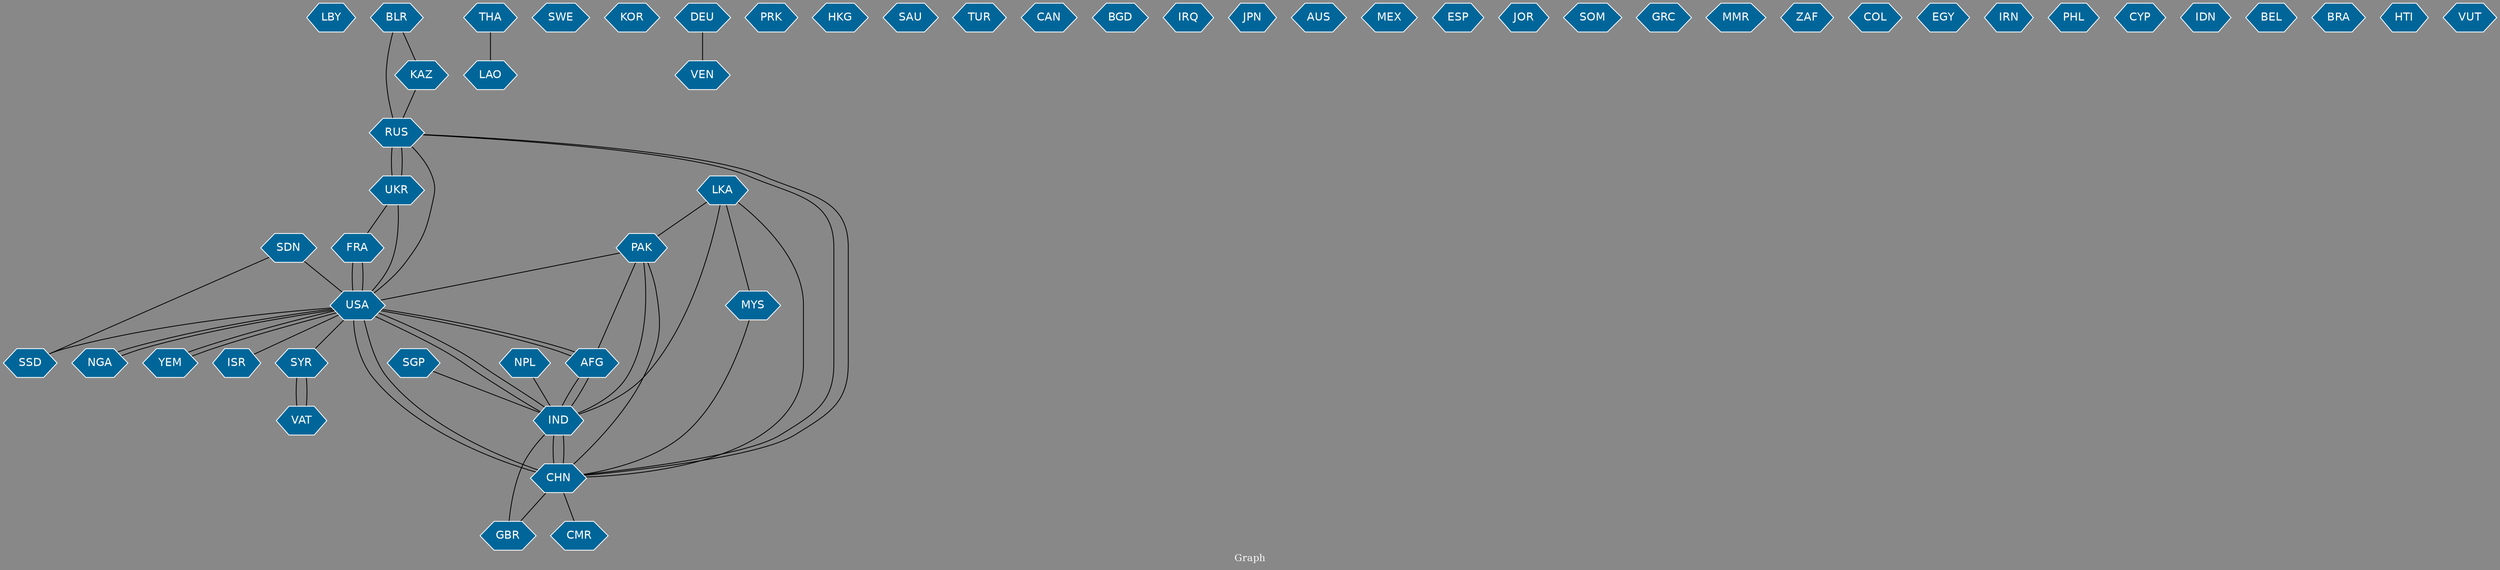 // Countries together in item graph
graph {
	graph [bgcolor="#888888" fontcolor=white fontsize=12 label="Graph" outputorder=edgesfirst overlap=prism]
	node [color=white fillcolor="#006699" fontcolor=white fontname=Helvetica shape=hexagon style=filled]
	edge [arrowhead=open color=black fontcolor=white fontname=Courier fontsize=12]
		LBY [label=LBY]
		RUS [label=RUS]
		USA [label=USA]
		NPL [label=NPL]
		AFG [label=AFG]
		NGA [label=NGA]
		SDN [label=SDN]
		SSD [label=SSD]
		THA [label=THA]
		IND [label=IND]
		SWE [label=SWE]
		UKR [label=UKR]
		KOR [label=KOR]
		MYS [label=MYS]
		DEU [label=DEU]
		VEN [label=VEN]
		GBR [label=GBR]
		CHN [label=CHN]
		YEM [label=YEM]
		PRK [label=PRK]
		HKG [label=HKG]
		SAU [label=SAU]
		TUR [label=TUR]
		SYR [label=SYR]
		CAN [label=CAN]
		PAK [label=PAK]
		BGD [label=BGD]
		IRQ [label=IRQ]
		JPN [label=JPN]
		FRA [label=FRA]
		ISR [label=ISR]
		AUS [label=AUS]
		MEX [label=MEX]
		ESP [label=ESP]
		SGP [label=SGP]
		JOR [label=JOR]
		SOM [label=SOM]
		GRC [label=GRC]
		MMR [label=MMR]
		ZAF [label=ZAF]
		LKA [label=LKA]
		COL [label=COL]
		VAT [label=VAT]
		EGY [label=EGY]
		CMR [label=CMR]
		IRN [label=IRN]
		PHL [label=PHL]
		CYP [label=CYP]
		LAO [label=LAO]
		IDN [label=IDN]
		BEL [label=BEL]
		BRA [label=BRA]
		BLR [label=BLR]
		KAZ [label=KAZ]
		HTI [label=HTI]
		VUT [label=VUT]
			LKA -- PAK [weight=1]
			USA -- ISR [weight=1]
			FRA -- USA [weight=1]
			UKR -- FRA [weight=1]
			DEU -- VEN [weight=1]
			NGA -- USA [weight=3]
			UKR -- RUS [weight=7]
			SYR -- VAT [weight=1]
			NPL -- IND [weight=1]
			PAK -- USA [weight=1]
			CHN -- USA [weight=1]
			CHN -- GBR [weight=1]
			LKA -- IND [weight=1]
			LKA -- CHN [weight=1]
			CHN -- CMR [weight=1]
			VAT -- SYR [weight=1]
			BLR -- KAZ [weight=1]
			IND -- USA [weight=4]
			CHN -- IND [weight=6]
			LKA -- MYS [weight=1]
			USA -- AFG [weight=3]
			SDN -- SSD [weight=1]
			AFG -- IND [weight=2]
			USA -- SYR [weight=1]
			AFG -- USA [weight=3]
			USA -- IND [weight=3]
			YEM -- USA [weight=1]
			GBR -- IND [weight=3]
			CHN -- RUS [weight=1]
			KAZ -- RUS [weight=1]
			RUS -- UKR [weight=5]
			USA -- SSD [weight=1]
			USA -- FRA [weight=1]
			PAK -- AFG [weight=1]
			SGP -- IND [weight=1]
			USA -- NGA [weight=3]
			USA -- CHN [weight=4]
			USA -- YEM [weight=2]
			PAK -- CHN [weight=1]
			IND -- CHN [weight=1]
			PAK -- IND [weight=2]
			BLR -- RUS [weight=1]
			USA -- RUS [weight=2]
			THA -- LAO [weight=2]
			MYS -- CHN [weight=1]
			RUS -- CHN [weight=1]
			USA -- UKR [weight=1]
			IND -- AFG [weight=4]
			SDN -- USA [weight=2]
}